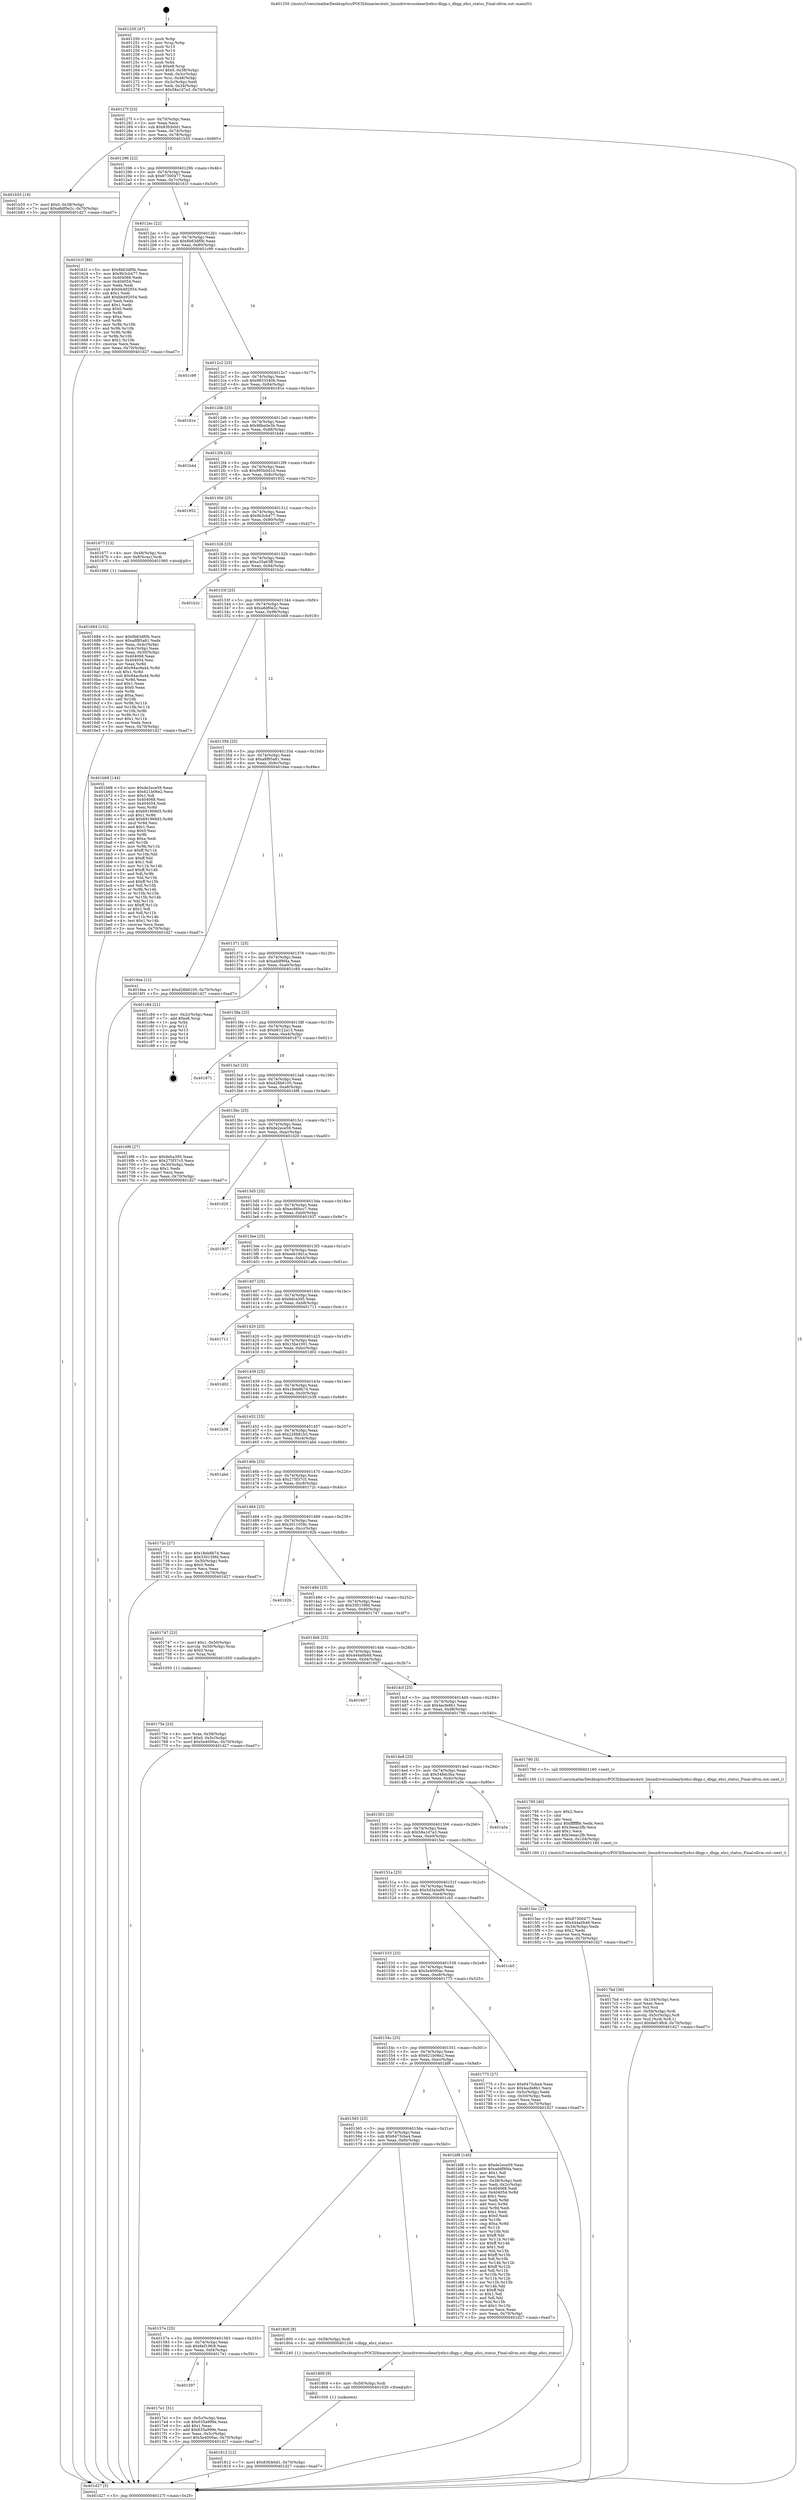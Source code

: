 digraph "0x401250" {
  label = "0x401250 (/mnt/c/Users/mathe/Desktop/tcc/POCII/binaries/extr_linuxdriversusbearlyehci-dbgp.c_dbgp_ehci_status_Final-ollvm.out::main(0))"
  labelloc = "t"
  node[shape=record]

  Entry [label="",width=0.3,height=0.3,shape=circle,fillcolor=black,style=filled]
  "0x40127f" [label="{
     0x40127f [23]\l
     | [instrs]\l
     &nbsp;&nbsp;0x40127f \<+3\>: mov -0x70(%rbp),%eax\l
     &nbsp;&nbsp;0x401282 \<+2\>: mov %eax,%ecx\l
     &nbsp;&nbsp;0x401284 \<+6\>: sub $0x83fcb0d1,%ecx\l
     &nbsp;&nbsp;0x40128a \<+3\>: mov %eax,-0x74(%rbp)\l
     &nbsp;&nbsp;0x40128d \<+3\>: mov %ecx,-0x78(%rbp)\l
     &nbsp;&nbsp;0x401290 \<+6\>: je 0000000000401b55 \<main+0x905\>\l
  }"]
  "0x401b55" [label="{
     0x401b55 [19]\l
     | [instrs]\l
     &nbsp;&nbsp;0x401b55 \<+7\>: movl $0x0,-0x38(%rbp)\l
     &nbsp;&nbsp;0x401b5c \<+7\>: movl $0xa8df0e2c,-0x70(%rbp)\l
     &nbsp;&nbsp;0x401b63 \<+5\>: jmp 0000000000401d27 \<main+0xad7\>\l
  }"]
  "0x401296" [label="{
     0x401296 [22]\l
     | [instrs]\l
     &nbsp;&nbsp;0x401296 \<+5\>: jmp 000000000040129b \<main+0x4b\>\l
     &nbsp;&nbsp;0x40129b \<+3\>: mov -0x74(%rbp),%eax\l
     &nbsp;&nbsp;0x40129e \<+5\>: sub $0x87300477,%eax\l
     &nbsp;&nbsp;0x4012a3 \<+3\>: mov %eax,-0x7c(%rbp)\l
     &nbsp;&nbsp;0x4012a6 \<+6\>: je 000000000040161f \<main+0x3cf\>\l
  }"]
  Exit [label="",width=0.3,height=0.3,shape=circle,fillcolor=black,style=filled,peripheries=2]
  "0x40161f" [label="{
     0x40161f [88]\l
     | [instrs]\l
     &nbsp;&nbsp;0x40161f \<+5\>: mov $0x8b63df0b,%eax\l
     &nbsp;&nbsp;0x401624 \<+5\>: mov $0x9b3cb477,%ecx\l
     &nbsp;&nbsp;0x401629 \<+7\>: mov 0x404068,%edx\l
     &nbsp;&nbsp;0x401630 \<+7\>: mov 0x404054,%esi\l
     &nbsp;&nbsp;0x401637 \<+2\>: mov %edx,%edi\l
     &nbsp;&nbsp;0x401639 \<+6\>: sub $0xbb492054,%edi\l
     &nbsp;&nbsp;0x40163f \<+3\>: sub $0x1,%edi\l
     &nbsp;&nbsp;0x401642 \<+6\>: add $0xbb492054,%edi\l
     &nbsp;&nbsp;0x401648 \<+3\>: imul %edi,%edx\l
     &nbsp;&nbsp;0x40164b \<+3\>: and $0x1,%edx\l
     &nbsp;&nbsp;0x40164e \<+3\>: cmp $0x0,%edx\l
     &nbsp;&nbsp;0x401651 \<+4\>: sete %r8b\l
     &nbsp;&nbsp;0x401655 \<+3\>: cmp $0xa,%esi\l
     &nbsp;&nbsp;0x401658 \<+4\>: setl %r9b\l
     &nbsp;&nbsp;0x40165c \<+3\>: mov %r8b,%r10b\l
     &nbsp;&nbsp;0x40165f \<+3\>: and %r9b,%r10b\l
     &nbsp;&nbsp;0x401662 \<+3\>: xor %r9b,%r8b\l
     &nbsp;&nbsp;0x401665 \<+3\>: or %r8b,%r10b\l
     &nbsp;&nbsp;0x401668 \<+4\>: test $0x1,%r10b\l
     &nbsp;&nbsp;0x40166c \<+3\>: cmovne %ecx,%eax\l
     &nbsp;&nbsp;0x40166f \<+3\>: mov %eax,-0x70(%rbp)\l
     &nbsp;&nbsp;0x401672 \<+5\>: jmp 0000000000401d27 \<main+0xad7\>\l
  }"]
  "0x4012ac" [label="{
     0x4012ac [22]\l
     | [instrs]\l
     &nbsp;&nbsp;0x4012ac \<+5\>: jmp 00000000004012b1 \<main+0x61\>\l
     &nbsp;&nbsp;0x4012b1 \<+3\>: mov -0x74(%rbp),%eax\l
     &nbsp;&nbsp;0x4012b4 \<+5\>: sub $0x8b63df0b,%eax\l
     &nbsp;&nbsp;0x4012b9 \<+3\>: mov %eax,-0x80(%rbp)\l
     &nbsp;&nbsp;0x4012bc \<+6\>: je 0000000000401c99 \<main+0xa49\>\l
  }"]
  "0x401812" [label="{
     0x401812 [12]\l
     | [instrs]\l
     &nbsp;&nbsp;0x401812 \<+7\>: movl $0x83fcb0d1,-0x70(%rbp)\l
     &nbsp;&nbsp;0x401819 \<+5\>: jmp 0000000000401d27 \<main+0xad7\>\l
  }"]
  "0x401c99" [label="{
     0x401c99\l
  }", style=dashed]
  "0x4012c2" [label="{
     0x4012c2 [25]\l
     | [instrs]\l
     &nbsp;&nbsp;0x4012c2 \<+5\>: jmp 00000000004012c7 \<main+0x77\>\l
     &nbsp;&nbsp;0x4012c7 \<+3\>: mov -0x74(%rbp),%eax\l
     &nbsp;&nbsp;0x4012ca \<+5\>: sub $0x9833340b,%eax\l
     &nbsp;&nbsp;0x4012cf \<+6\>: mov %eax,-0x84(%rbp)\l
     &nbsp;&nbsp;0x4012d5 \<+6\>: je 000000000040181e \<main+0x5ce\>\l
  }"]
  "0x401809" [label="{
     0x401809 [9]\l
     | [instrs]\l
     &nbsp;&nbsp;0x401809 \<+4\>: mov -0x58(%rbp),%rdi\l
     &nbsp;&nbsp;0x40180d \<+5\>: call 0000000000401030 \<free@plt\>\l
     | [calls]\l
     &nbsp;&nbsp;0x401030 \{1\} (unknown)\l
  }"]
  "0x40181e" [label="{
     0x40181e\l
  }", style=dashed]
  "0x4012db" [label="{
     0x4012db [25]\l
     | [instrs]\l
     &nbsp;&nbsp;0x4012db \<+5\>: jmp 00000000004012e0 \<main+0x90\>\l
     &nbsp;&nbsp;0x4012e0 \<+3\>: mov -0x74(%rbp),%eax\l
     &nbsp;&nbsp;0x4012e3 \<+5\>: sub $0x98be0e3b,%eax\l
     &nbsp;&nbsp;0x4012e8 \<+6\>: mov %eax,-0x88(%rbp)\l
     &nbsp;&nbsp;0x4012ee \<+6\>: je 0000000000401b44 \<main+0x8f4\>\l
  }"]
  "0x401597" [label="{
     0x401597\l
  }", style=dashed]
  "0x401b44" [label="{
     0x401b44\l
  }", style=dashed]
  "0x4012f4" [label="{
     0x4012f4 [25]\l
     | [instrs]\l
     &nbsp;&nbsp;0x4012f4 \<+5\>: jmp 00000000004012f9 \<main+0xa9\>\l
     &nbsp;&nbsp;0x4012f9 \<+3\>: mov -0x74(%rbp),%eax\l
     &nbsp;&nbsp;0x4012fc \<+5\>: sub $0x995b0d1d,%eax\l
     &nbsp;&nbsp;0x401301 \<+6\>: mov %eax,-0x8c(%rbp)\l
     &nbsp;&nbsp;0x401307 \<+6\>: je 0000000000401952 \<main+0x702\>\l
  }"]
  "0x4017e1" [label="{
     0x4017e1 [31]\l
     | [instrs]\l
     &nbsp;&nbsp;0x4017e1 \<+3\>: mov -0x5c(%rbp),%eax\l
     &nbsp;&nbsp;0x4017e4 \<+5\>: sub $0x635a999e,%eax\l
     &nbsp;&nbsp;0x4017e9 \<+3\>: add $0x1,%eax\l
     &nbsp;&nbsp;0x4017ec \<+5\>: add $0x635a999e,%eax\l
     &nbsp;&nbsp;0x4017f1 \<+3\>: mov %eax,-0x5c(%rbp)\l
     &nbsp;&nbsp;0x4017f4 \<+7\>: movl $0x5e4000ac,-0x70(%rbp)\l
     &nbsp;&nbsp;0x4017fb \<+5\>: jmp 0000000000401d27 \<main+0xad7\>\l
  }"]
  "0x401952" [label="{
     0x401952\l
  }", style=dashed]
  "0x40130d" [label="{
     0x40130d [25]\l
     | [instrs]\l
     &nbsp;&nbsp;0x40130d \<+5\>: jmp 0000000000401312 \<main+0xc2\>\l
     &nbsp;&nbsp;0x401312 \<+3\>: mov -0x74(%rbp),%eax\l
     &nbsp;&nbsp;0x401315 \<+5\>: sub $0x9b3cb477,%eax\l
     &nbsp;&nbsp;0x40131a \<+6\>: mov %eax,-0x90(%rbp)\l
     &nbsp;&nbsp;0x401320 \<+6\>: je 0000000000401677 \<main+0x427\>\l
  }"]
  "0x40157e" [label="{
     0x40157e [25]\l
     | [instrs]\l
     &nbsp;&nbsp;0x40157e \<+5\>: jmp 0000000000401583 \<main+0x333\>\l
     &nbsp;&nbsp;0x401583 \<+3\>: mov -0x74(%rbp),%eax\l
     &nbsp;&nbsp;0x401586 \<+5\>: sub $0x6ef19fc8,%eax\l
     &nbsp;&nbsp;0x40158b \<+6\>: mov %eax,-0xf4(%rbp)\l
     &nbsp;&nbsp;0x401591 \<+6\>: je 00000000004017e1 \<main+0x591\>\l
  }"]
  "0x401677" [label="{
     0x401677 [13]\l
     | [instrs]\l
     &nbsp;&nbsp;0x401677 \<+4\>: mov -0x48(%rbp),%rax\l
     &nbsp;&nbsp;0x40167b \<+4\>: mov 0x8(%rax),%rdi\l
     &nbsp;&nbsp;0x40167f \<+5\>: call 0000000000401060 \<atoi@plt\>\l
     | [calls]\l
     &nbsp;&nbsp;0x401060 \{1\} (unknown)\l
  }"]
  "0x401326" [label="{
     0x401326 [25]\l
     | [instrs]\l
     &nbsp;&nbsp;0x401326 \<+5\>: jmp 000000000040132b \<main+0xdb\>\l
     &nbsp;&nbsp;0x40132b \<+3\>: mov -0x74(%rbp),%eax\l
     &nbsp;&nbsp;0x40132e \<+5\>: sub $0xa35a63ff,%eax\l
     &nbsp;&nbsp;0x401333 \<+6\>: mov %eax,-0x94(%rbp)\l
     &nbsp;&nbsp;0x401339 \<+6\>: je 0000000000401b2c \<main+0x8dc\>\l
  }"]
  "0x401800" [label="{
     0x401800 [9]\l
     | [instrs]\l
     &nbsp;&nbsp;0x401800 \<+4\>: mov -0x58(%rbp),%rdi\l
     &nbsp;&nbsp;0x401804 \<+5\>: call 0000000000401240 \<dbgp_ehci_status\>\l
     | [calls]\l
     &nbsp;&nbsp;0x401240 \{1\} (/mnt/c/Users/mathe/Desktop/tcc/POCII/binaries/extr_linuxdriversusbearlyehci-dbgp.c_dbgp_ehci_status_Final-ollvm.out::dbgp_ehci_status)\l
  }"]
  "0x401b2c" [label="{
     0x401b2c\l
  }", style=dashed]
  "0x40133f" [label="{
     0x40133f [25]\l
     | [instrs]\l
     &nbsp;&nbsp;0x40133f \<+5\>: jmp 0000000000401344 \<main+0xf4\>\l
     &nbsp;&nbsp;0x401344 \<+3\>: mov -0x74(%rbp),%eax\l
     &nbsp;&nbsp;0x401347 \<+5\>: sub $0xa8df0e2c,%eax\l
     &nbsp;&nbsp;0x40134c \<+6\>: mov %eax,-0x98(%rbp)\l
     &nbsp;&nbsp;0x401352 \<+6\>: je 0000000000401b68 \<main+0x918\>\l
  }"]
  "0x401565" [label="{
     0x401565 [25]\l
     | [instrs]\l
     &nbsp;&nbsp;0x401565 \<+5\>: jmp 000000000040156a \<main+0x31a\>\l
     &nbsp;&nbsp;0x40156a \<+3\>: mov -0x74(%rbp),%eax\l
     &nbsp;&nbsp;0x40156d \<+5\>: sub $0x6473cba4,%eax\l
     &nbsp;&nbsp;0x401572 \<+6\>: mov %eax,-0xf0(%rbp)\l
     &nbsp;&nbsp;0x401578 \<+6\>: je 0000000000401800 \<main+0x5b0\>\l
  }"]
  "0x401b68" [label="{
     0x401b68 [144]\l
     | [instrs]\l
     &nbsp;&nbsp;0x401b68 \<+5\>: mov $0xde2ece59,%eax\l
     &nbsp;&nbsp;0x401b6d \<+5\>: mov $0x621b06e2,%ecx\l
     &nbsp;&nbsp;0x401b72 \<+2\>: mov $0x1,%dl\l
     &nbsp;&nbsp;0x401b74 \<+7\>: mov 0x404068,%esi\l
     &nbsp;&nbsp;0x401b7b \<+7\>: mov 0x404054,%edi\l
     &nbsp;&nbsp;0x401b82 \<+3\>: mov %esi,%r8d\l
     &nbsp;&nbsp;0x401b85 \<+7\>: sub $0x691969d3,%r8d\l
     &nbsp;&nbsp;0x401b8c \<+4\>: sub $0x1,%r8d\l
     &nbsp;&nbsp;0x401b90 \<+7\>: add $0x691969d3,%r8d\l
     &nbsp;&nbsp;0x401b97 \<+4\>: imul %r8d,%esi\l
     &nbsp;&nbsp;0x401b9b \<+3\>: and $0x1,%esi\l
     &nbsp;&nbsp;0x401b9e \<+3\>: cmp $0x0,%esi\l
     &nbsp;&nbsp;0x401ba1 \<+4\>: sete %r9b\l
     &nbsp;&nbsp;0x401ba5 \<+3\>: cmp $0xa,%edi\l
     &nbsp;&nbsp;0x401ba8 \<+4\>: setl %r10b\l
     &nbsp;&nbsp;0x401bac \<+3\>: mov %r9b,%r11b\l
     &nbsp;&nbsp;0x401baf \<+4\>: xor $0xff,%r11b\l
     &nbsp;&nbsp;0x401bb3 \<+3\>: mov %r10b,%bl\l
     &nbsp;&nbsp;0x401bb6 \<+3\>: xor $0xff,%bl\l
     &nbsp;&nbsp;0x401bb9 \<+3\>: xor $0x1,%dl\l
     &nbsp;&nbsp;0x401bbc \<+3\>: mov %r11b,%r14b\l
     &nbsp;&nbsp;0x401bbf \<+4\>: and $0xff,%r14b\l
     &nbsp;&nbsp;0x401bc3 \<+3\>: and %dl,%r9b\l
     &nbsp;&nbsp;0x401bc6 \<+3\>: mov %bl,%r15b\l
     &nbsp;&nbsp;0x401bc9 \<+4\>: and $0xff,%r15b\l
     &nbsp;&nbsp;0x401bcd \<+3\>: and %dl,%r10b\l
     &nbsp;&nbsp;0x401bd0 \<+3\>: or %r9b,%r14b\l
     &nbsp;&nbsp;0x401bd3 \<+3\>: or %r10b,%r15b\l
     &nbsp;&nbsp;0x401bd6 \<+3\>: xor %r15b,%r14b\l
     &nbsp;&nbsp;0x401bd9 \<+3\>: or %bl,%r11b\l
     &nbsp;&nbsp;0x401bdc \<+4\>: xor $0xff,%r11b\l
     &nbsp;&nbsp;0x401be0 \<+3\>: or $0x1,%dl\l
     &nbsp;&nbsp;0x401be3 \<+3\>: and %dl,%r11b\l
     &nbsp;&nbsp;0x401be6 \<+3\>: or %r11b,%r14b\l
     &nbsp;&nbsp;0x401be9 \<+4\>: test $0x1,%r14b\l
     &nbsp;&nbsp;0x401bed \<+3\>: cmovne %ecx,%eax\l
     &nbsp;&nbsp;0x401bf0 \<+3\>: mov %eax,-0x70(%rbp)\l
     &nbsp;&nbsp;0x401bf3 \<+5\>: jmp 0000000000401d27 \<main+0xad7\>\l
  }"]
  "0x401358" [label="{
     0x401358 [25]\l
     | [instrs]\l
     &nbsp;&nbsp;0x401358 \<+5\>: jmp 000000000040135d \<main+0x10d\>\l
     &nbsp;&nbsp;0x40135d \<+3\>: mov -0x74(%rbp),%eax\l
     &nbsp;&nbsp;0x401360 \<+5\>: sub $0xa8f85a81,%eax\l
     &nbsp;&nbsp;0x401365 \<+6\>: mov %eax,-0x9c(%rbp)\l
     &nbsp;&nbsp;0x40136b \<+6\>: je 00000000004016ea \<main+0x49a\>\l
  }"]
  "0x401bf8" [label="{
     0x401bf8 [140]\l
     | [instrs]\l
     &nbsp;&nbsp;0x401bf8 \<+5\>: mov $0xde2ece59,%eax\l
     &nbsp;&nbsp;0x401bfd \<+5\>: mov $0xaddf9f4a,%ecx\l
     &nbsp;&nbsp;0x401c02 \<+2\>: mov $0x1,%dl\l
     &nbsp;&nbsp;0x401c04 \<+2\>: xor %esi,%esi\l
     &nbsp;&nbsp;0x401c06 \<+3\>: mov -0x38(%rbp),%edi\l
     &nbsp;&nbsp;0x401c09 \<+3\>: mov %edi,-0x2c(%rbp)\l
     &nbsp;&nbsp;0x401c0c \<+7\>: mov 0x404068,%edi\l
     &nbsp;&nbsp;0x401c13 \<+8\>: mov 0x404054,%r8d\l
     &nbsp;&nbsp;0x401c1b \<+3\>: sub $0x1,%esi\l
     &nbsp;&nbsp;0x401c1e \<+3\>: mov %edi,%r9d\l
     &nbsp;&nbsp;0x401c21 \<+3\>: add %esi,%r9d\l
     &nbsp;&nbsp;0x401c24 \<+4\>: imul %r9d,%edi\l
     &nbsp;&nbsp;0x401c28 \<+3\>: and $0x1,%edi\l
     &nbsp;&nbsp;0x401c2b \<+3\>: cmp $0x0,%edi\l
     &nbsp;&nbsp;0x401c2e \<+4\>: sete %r10b\l
     &nbsp;&nbsp;0x401c32 \<+4\>: cmp $0xa,%r8d\l
     &nbsp;&nbsp;0x401c36 \<+4\>: setl %r11b\l
     &nbsp;&nbsp;0x401c3a \<+3\>: mov %r10b,%bl\l
     &nbsp;&nbsp;0x401c3d \<+3\>: xor $0xff,%bl\l
     &nbsp;&nbsp;0x401c40 \<+3\>: mov %r11b,%r14b\l
     &nbsp;&nbsp;0x401c43 \<+4\>: xor $0xff,%r14b\l
     &nbsp;&nbsp;0x401c47 \<+3\>: xor $0x1,%dl\l
     &nbsp;&nbsp;0x401c4a \<+3\>: mov %bl,%r15b\l
     &nbsp;&nbsp;0x401c4d \<+4\>: and $0xff,%r15b\l
     &nbsp;&nbsp;0x401c51 \<+3\>: and %dl,%r10b\l
     &nbsp;&nbsp;0x401c54 \<+3\>: mov %r14b,%r12b\l
     &nbsp;&nbsp;0x401c57 \<+4\>: and $0xff,%r12b\l
     &nbsp;&nbsp;0x401c5b \<+3\>: and %dl,%r11b\l
     &nbsp;&nbsp;0x401c5e \<+3\>: or %r10b,%r15b\l
     &nbsp;&nbsp;0x401c61 \<+3\>: or %r11b,%r12b\l
     &nbsp;&nbsp;0x401c64 \<+3\>: xor %r12b,%r15b\l
     &nbsp;&nbsp;0x401c67 \<+3\>: or %r14b,%bl\l
     &nbsp;&nbsp;0x401c6a \<+3\>: xor $0xff,%bl\l
     &nbsp;&nbsp;0x401c6d \<+3\>: or $0x1,%dl\l
     &nbsp;&nbsp;0x401c70 \<+2\>: and %dl,%bl\l
     &nbsp;&nbsp;0x401c72 \<+3\>: or %bl,%r15b\l
     &nbsp;&nbsp;0x401c75 \<+4\>: test $0x1,%r15b\l
     &nbsp;&nbsp;0x401c79 \<+3\>: cmovne %ecx,%eax\l
     &nbsp;&nbsp;0x401c7c \<+3\>: mov %eax,-0x70(%rbp)\l
     &nbsp;&nbsp;0x401c7f \<+5\>: jmp 0000000000401d27 \<main+0xad7\>\l
  }"]
  "0x4016ea" [label="{
     0x4016ea [12]\l
     | [instrs]\l
     &nbsp;&nbsp;0x4016ea \<+7\>: movl $0xd26b6105,-0x70(%rbp)\l
     &nbsp;&nbsp;0x4016f1 \<+5\>: jmp 0000000000401d27 \<main+0xad7\>\l
  }"]
  "0x401371" [label="{
     0x401371 [25]\l
     | [instrs]\l
     &nbsp;&nbsp;0x401371 \<+5\>: jmp 0000000000401376 \<main+0x126\>\l
     &nbsp;&nbsp;0x401376 \<+3\>: mov -0x74(%rbp),%eax\l
     &nbsp;&nbsp;0x401379 \<+5\>: sub $0xaddf9f4a,%eax\l
     &nbsp;&nbsp;0x40137e \<+6\>: mov %eax,-0xa0(%rbp)\l
     &nbsp;&nbsp;0x401384 \<+6\>: je 0000000000401c84 \<main+0xa34\>\l
  }"]
  "0x4017bd" [label="{
     0x4017bd [36]\l
     | [instrs]\l
     &nbsp;&nbsp;0x4017bd \<+6\>: mov -0x104(%rbp),%ecx\l
     &nbsp;&nbsp;0x4017c3 \<+3\>: imul %eax,%ecx\l
     &nbsp;&nbsp;0x4017c6 \<+3\>: mov %cl,%sil\l
     &nbsp;&nbsp;0x4017c9 \<+4\>: mov -0x58(%rbp),%rdi\l
     &nbsp;&nbsp;0x4017cd \<+4\>: movslq -0x5c(%rbp),%r8\l
     &nbsp;&nbsp;0x4017d1 \<+4\>: mov %sil,(%rdi,%r8,1)\l
     &nbsp;&nbsp;0x4017d5 \<+7\>: movl $0x6ef19fc8,-0x70(%rbp)\l
     &nbsp;&nbsp;0x4017dc \<+5\>: jmp 0000000000401d27 \<main+0xad7\>\l
  }"]
  "0x401c84" [label="{
     0x401c84 [21]\l
     | [instrs]\l
     &nbsp;&nbsp;0x401c84 \<+3\>: mov -0x2c(%rbp),%eax\l
     &nbsp;&nbsp;0x401c87 \<+7\>: add $0xe8,%rsp\l
     &nbsp;&nbsp;0x401c8e \<+1\>: pop %rbx\l
     &nbsp;&nbsp;0x401c8f \<+2\>: pop %r12\l
     &nbsp;&nbsp;0x401c91 \<+2\>: pop %r13\l
     &nbsp;&nbsp;0x401c93 \<+2\>: pop %r14\l
     &nbsp;&nbsp;0x401c95 \<+2\>: pop %r15\l
     &nbsp;&nbsp;0x401c97 \<+1\>: pop %rbp\l
     &nbsp;&nbsp;0x401c98 \<+1\>: ret\l
  }"]
  "0x40138a" [label="{
     0x40138a [25]\l
     | [instrs]\l
     &nbsp;&nbsp;0x40138a \<+5\>: jmp 000000000040138f \<main+0x13f\>\l
     &nbsp;&nbsp;0x40138f \<+3\>: mov -0x74(%rbp),%eax\l
     &nbsp;&nbsp;0x401392 \<+5\>: sub $0xb6122a15,%eax\l
     &nbsp;&nbsp;0x401397 \<+6\>: mov %eax,-0xa4(%rbp)\l
     &nbsp;&nbsp;0x40139d \<+6\>: je 0000000000401871 \<main+0x621\>\l
  }"]
  "0x401795" [label="{
     0x401795 [40]\l
     | [instrs]\l
     &nbsp;&nbsp;0x401795 \<+5\>: mov $0x2,%ecx\l
     &nbsp;&nbsp;0x40179a \<+1\>: cltd\l
     &nbsp;&nbsp;0x40179b \<+2\>: idiv %ecx\l
     &nbsp;&nbsp;0x40179d \<+6\>: imul $0xfffffffe,%edx,%ecx\l
     &nbsp;&nbsp;0x4017a3 \<+6\>: sub $0x3eeac2fb,%ecx\l
     &nbsp;&nbsp;0x4017a9 \<+3\>: add $0x1,%ecx\l
     &nbsp;&nbsp;0x4017ac \<+6\>: add $0x3eeac2fb,%ecx\l
     &nbsp;&nbsp;0x4017b2 \<+6\>: mov %ecx,-0x104(%rbp)\l
     &nbsp;&nbsp;0x4017b8 \<+5\>: call 0000000000401160 \<next_i\>\l
     | [calls]\l
     &nbsp;&nbsp;0x401160 \{1\} (/mnt/c/Users/mathe/Desktop/tcc/POCII/binaries/extr_linuxdriversusbearlyehci-dbgp.c_dbgp_ehci_status_Final-ollvm.out::next_i)\l
  }"]
  "0x401871" [label="{
     0x401871\l
  }", style=dashed]
  "0x4013a3" [label="{
     0x4013a3 [25]\l
     | [instrs]\l
     &nbsp;&nbsp;0x4013a3 \<+5\>: jmp 00000000004013a8 \<main+0x158\>\l
     &nbsp;&nbsp;0x4013a8 \<+3\>: mov -0x74(%rbp),%eax\l
     &nbsp;&nbsp;0x4013ab \<+5\>: sub $0xd26b6105,%eax\l
     &nbsp;&nbsp;0x4013b0 \<+6\>: mov %eax,-0xa8(%rbp)\l
     &nbsp;&nbsp;0x4013b6 \<+6\>: je 00000000004016f6 \<main+0x4a6\>\l
  }"]
  "0x40154c" [label="{
     0x40154c [25]\l
     | [instrs]\l
     &nbsp;&nbsp;0x40154c \<+5\>: jmp 0000000000401551 \<main+0x301\>\l
     &nbsp;&nbsp;0x401551 \<+3\>: mov -0x74(%rbp),%eax\l
     &nbsp;&nbsp;0x401554 \<+5\>: sub $0x621b06e2,%eax\l
     &nbsp;&nbsp;0x401559 \<+6\>: mov %eax,-0xec(%rbp)\l
     &nbsp;&nbsp;0x40155f \<+6\>: je 0000000000401bf8 \<main+0x9a8\>\l
  }"]
  "0x4016f6" [label="{
     0x4016f6 [27]\l
     | [instrs]\l
     &nbsp;&nbsp;0x4016f6 \<+5\>: mov $0xfefca395,%eax\l
     &nbsp;&nbsp;0x4016fb \<+5\>: mov $0x275f37c5,%ecx\l
     &nbsp;&nbsp;0x401700 \<+3\>: mov -0x30(%rbp),%edx\l
     &nbsp;&nbsp;0x401703 \<+3\>: cmp $0x1,%edx\l
     &nbsp;&nbsp;0x401706 \<+3\>: cmovl %ecx,%eax\l
     &nbsp;&nbsp;0x401709 \<+3\>: mov %eax,-0x70(%rbp)\l
     &nbsp;&nbsp;0x40170c \<+5\>: jmp 0000000000401d27 \<main+0xad7\>\l
  }"]
  "0x4013bc" [label="{
     0x4013bc [25]\l
     | [instrs]\l
     &nbsp;&nbsp;0x4013bc \<+5\>: jmp 00000000004013c1 \<main+0x171\>\l
     &nbsp;&nbsp;0x4013c1 \<+3\>: mov -0x74(%rbp),%eax\l
     &nbsp;&nbsp;0x4013c4 \<+5\>: sub $0xde2ece59,%eax\l
     &nbsp;&nbsp;0x4013c9 \<+6\>: mov %eax,-0xac(%rbp)\l
     &nbsp;&nbsp;0x4013cf \<+6\>: je 0000000000401d20 \<main+0xad0\>\l
  }"]
  "0x401775" [label="{
     0x401775 [27]\l
     | [instrs]\l
     &nbsp;&nbsp;0x401775 \<+5\>: mov $0x6473cba4,%eax\l
     &nbsp;&nbsp;0x40177a \<+5\>: mov $0x4acfe8b1,%ecx\l
     &nbsp;&nbsp;0x40177f \<+3\>: mov -0x5c(%rbp),%edx\l
     &nbsp;&nbsp;0x401782 \<+3\>: cmp -0x50(%rbp),%edx\l
     &nbsp;&nbsp;0x401785 \<+3\>: cmovl %ecx,%eax\l
     &nbsp;&nbsp;0x401788 \<+3\>: mov %eax,-0x70(%rbp)\l
     &nbsp;&nbsp;0x40178b \<+5\>: jmp 0000000000401d27 \<main+0xad7\>\l
  }"]
  "0x401d20" [label="{
     0x401d20\l
  }", style=dashed]
  "0x4013d5" [label="{
     0x4013d5 [25]\l
     | [instrs]\l
     &nbsp;&nbsp;0x4013d5 \<+5\>: jmp 00000000004013da \<main+0x18a\>\l
     &nbsp;&nbsp;0x4013da \<+3\>: mov -0x74(%rbp),%eax\l
     &nbsp;&nbsp;0x4013dd \<+5\>: sub $0xec86bcc7,%eax\l
     &nbsp;&nbsp;0x4013e2 \<+6\>: mov %eax,-0xb0(%rbp)\l
     &nbsp;&nbsp;0x4013e8 \<+6\>: je 0000000000401937 \<main+0x6e7\>\l
  }"]
  "0x401533" [label="{
     0x401533 [25]\l
     | [instrs]\l
     &nbsp;&nbsp;0x401533 \<+5\>: jmp 0000000000401538 \<main+0x2e8\>\l
     &nbsp;&nbsp;0x401538 \<+3\>: mov -0x74(%rbp),%eax\l
     &nbsp;&nbsp;0x40153b \<+5\>: sub $0x5e4000ac,%eax\l
     &nbsp;&nbsp;0x401540 \<+6\>: mov %eax,-0xe8(%rbp)\l
     &nbsp;&nbsp;0x401546 \<+6\>: je 0000000000401775 \<main+0x525\>\l
  }"]
  "0x401937" [label="{
     0x401937\l
  }", style=dashed]
  "0x4013ee" [label="{
     0x4013ee [25]\l
     | [instrs]\l
     &nbsp;&nbsp;0x4013ee \<+5\>: jmp 00000000004013f3 \<main+0x1a3\>\l
     &nbsp;&nbsp;0x4013f3 \<+3\>: mov -0x74(%rbp),%eax\l
     &nbsp;&nbsp;0x4013f6 \<+5\>: sub $0xeeb18d1a,%eax\l
     &nbsp;&nbsp;0x4013fb \<+6\>: mov %eax,-0xb4(%rbp)\l
     &nbsp;&nbsp;0x401401 \<+6\>: je 0000000000401a6a \<main+0x81a\>\l
  }"]
  "0x401cb5" [label="{
     0x401cb5\l
  }", style=dashed]
  "0x401a6a" [label="{
     0x401a6a\l
  }", style=dashed]
  "0x401407" [label="{
     0x401407 [25]\l
     | [instrs]\l
     &nbsp;&nbsp;0x401407 \<+5\>: jmp 000000000040140c \<main+0x1bc\>\l
     &nbsp;&nbsp;0x40140c \<+3\>: mov -0x74(%rbp),%eax\l
     &nbsp;&nbsp;0x40140f \<+5\>: sub $0xfefca395,%eax\l
     &nbsp;&nbsp;0x401414 \<+6\>: mov %eax,-0xb8(%rbp)\l
     &nbsp;&nbsp;0x40141a \<+6\>: je 0000000000401711 \<main+0x4c1\>\l
  }"]
  "0x40175e" [label="{
     0x40175e [23]\l
     | [instrs]\l
     &nbsp;&nbsp;0x40175e \<+4\>: mov %rax,-0x58(%rbp)\l
     &nbsp;&nbsp;0x401762 \<+7\>: movl $0x0,-0x5c(%rbp)\l
     &nbsp;&nbsp;0x401769 \<+7\>: movl $0x5e4000ac,-0x70(%rbp)\l
     &nbsp;&nbsp;0x401770 \<+5\>: jmp 0000000000401d27 \<main+0xad7\>\l
  }"]
  "0x401711" [label="{
     0x401711\l
  }", style=dashed]
  "0x401420" [label="{
     0x401420 [25]\l
     | [instrs]\l
     &nbsp;&nbsp;0x401420 \<+5\>: jmp 0000000000401425 \<main+0x1d5\>\l
     &nbsp;&nbsp;0x401425 \<+3\>: mov -0x74(%rbp),%eax\l
     &nbsp;&nbsp;0x401428 \<+5\>: sub $0x15be1001,%eax\l
     &nbsp;&nbsp;0x40142d \<+6\>: mov %eax,-0xbc(%rbp)\l
     &nbsp;&nbsp;0x401433 \<+6\>: je 0000000000401d02 \<main+0xab2\>\l
  }"]
  "0x401684" [label="{
     0x401684 [102]\l
     | [instrs]\l
     &nbsp;&nbsp;0x401684 \<+5\>: mov $0x8b63df0b,%ecx\l
     &nbsp;&nbsp;0x401689 \<+5\>: mov $0xa8f85a81,%edx\l
     &nbsp;&nbsp;0x40168e \<+3\>: mov %eax,-0x4c(%rbp)\l
     &nbsp;&nbsp;0x401691 \<+3\>: mov -0x4c(%rbp),%eax\l
     &nbsp;&nbsp;0x401694 \<+3\>: mov %eax,-0x30(%rbp)\l
     &nbsp;&nbsp;0x401697 \<+7\>: mov 0x404068,%eax\l
     &nbsp;&nbsp;0x40169e \<+7\>: mov 0x404054,%esi\l
     &nbsp;&nbsp;0x4016a5 \<+3\>: mov %eax,%r8d\l
     &nbsp;&nbsp;0x4016a8 \<+7\>: add $0x94ac9a44,%r8d\l
     &nbsp;&nbsp;0x4016af \<+4\>: sub $0x1,%r8d\l
     &nbsp;&nbsp;0x4016b3 \<+7\>: sub $0x94ac9a44,%r8d\l
     &nbsp;&nbsp;0x4016ba \<+4\>: imul %r8d,%eax\l
     &nbsp;&nbsp;0x4016be \<+3\>: and $0x1,%eax\l
     &nbsp;&nbsp;0x4016c1 \<+3\>: cmp $0x0,%eax\l
     &nbsp;&nbsp;0x4016c4 \<+4\>: sete %r9b\l
     &nbsp;&nbsp;0x4016c8 \<+3\>: cmp $0xa,%esi\l
     &nbsp;&nbsp;0x4016cb \<+4\>: setl %r10b\l
     &nbsp;&nbsp;0x4016cf \<+3\>: mov %r9b,%r11b\l
     &nbsp;&nbsp;0x4016d2 \<+3\>: and %r10b,%r11b\l
     &nbsp;&nbsp;0x4016d5 \<+3\>: xor %r10b,%r9b\l
     &nbsp;&nbsp;0x4016d8 \<+3\>: or %r9b,%r11b\l
     &nbsp;&nbsp;0x4016db \<+4\>: test $0x1,%r11b\l
     &nbsp;&nbsp;0x4016df \<+3\>: cmovne %edx,%ecx\l
     &nbsp;&nbsp;0x4016e2 \<+3\>: mov %ecx,-0x70(%rbp)\l
     &nbsp;&nbsp;0x4016e5 \<+5\>: jmp 0000000000401d27 \<main+0xad7\>\l
  }"]
  "0x401d02" [label="{
     0x401d02\l
  }", style=dashed]
  "0x401439" [label="{
     0x401439 [25]\l
     | [instrs]\l
     &nbsp;&nbsp;0x401439 \<+5\>: jmp 000000000040143e \<main+0x1ee\>\l
     &nbsp;&nbsp;0x40143e \<+3\>: mov -0x74(%rbp),%eax\l
     &nbsp;&nbsp;0x401441 \<+5\>: sub $0x18eb8b74,%eax\l
     &nbsp;&nbsp;0x401446 \<+6\>: mov %eax,-0xc0(%rbp)\l
     &nbsp;&nbsp;0x40144c \<+6\>: je 0000000000401b38 \<main+0x8e8\>\l
  }"]
  "0x401250" [label="{
     0x401250 [47]\l
     | [instrs]\l
     &nbsp;&nbsp;0x401250 \<+1\>: push %rbp\l
     &nbsp;&nbsp;0x401251 \<+3\>: mov %rsp,%rbp\l
     &nbsp;&nbsp;0x401254 \<+2\>: push %r15\l
     &nbsp;&nbsp;0x401256 \<+2\>: push %r14\l
     &nbsp;&nbsp;0x401258 \<+2\>: push %r13\l
     &nbsp;&nbsp;0x40125a \<+2\>: push %r12\l
     &nbsp;&nbsp;0x40125c \<+1\>: push %rbx\l
     &nbsp;&nbsp;0x40125d \<+7\>: sub $0xe8,%rsp\l
     &nbsp;&nbsp;0x401264 \<+7\>: movl $0x0,-0x38(%rbp)\l
     &nbsp;&nbsp;0x40126b \<+3\>: mov %edi,-0x3c(%rbp)\l
     &nbsp;&nbsp;0x40126e \<+4\>: mov %rsi,-0x48(%rbp)\l
     &nbsp;&nbsp;0x401272 \<+3\>: mov -0x3c(%rbp),%edi\l
     &nbsp;&nbsp;0x401275 \<+3\>: mov %edi,-0x34(%rbp)\l
     &nbsp;&nbsp;0x401278 \<+7\>: movl $0x58a1d7a3,-0x70(%rbp)\l
  }"]
  "0x401b38" [label="{
     0x401b38\l
  }", style=dashed]
  "0x401452" [label="{
     0x401452 [25]\l
     | [instrs]\l
     &nbsp;&nbsp;0x401452 \<+5\>: jmp 0000000000401457 \<main+0x207\>\l
     &nbsp;&nbsp;0x401457 \<+3\>: mov -0x74(%rbp),%eax\l
     &nbsp;&nbsp;0x40145a \<+5\>: sub $0x226b81b3,%eax\l
     &nbsp;&nbsp;0x40145f \<+6\>: mov %eax,-0xc4(%rbp)\l
     &nbsp;&nbsp;0x401465 \<+6\>: je 0000000000401abd \<main+0x86d\>\l
  }"]
  "0x401d27" [label="{
     0x401d27 [5]\l
     | [instrs]\l
     &nbsp;&nbsp;0x401d27 \<+5\>: jmp 000000000040127f \<main+0x2f\>\l
  }"]
  "0x401abd" [label="{
     0x401abd\l
  }", style=dashed]
  "0x40146b" [label="{
     0x40146b [25]\l
     | [instrs]\l
     &nbsp;&nbsp;0x40146b \<+5\>: jmp 0000000000401470 \<main+0x220\>\l
     &nbsp;&nbsp;0x401470 \<+3\>: mov -0x74(%rbp),%eax\l
     &nbsp;&nbsp;0x401473 \<+5\>: sub $0x275f37c5,%eax\l
     &nbsp;&nbsp;0x401478 \<+6\>: mov %eax,-0xc8(%rbp)\l
     &nbsp;&nbsp;0x40147e \<+6\>: je 000000000040172c \<main+0x4dc\>\l
  }"]
  "0x40151a" [label="{
     0x40151a [25]\l
     | [instrs]\l
     &nbsp;&nbsp;0x40151a \<+5\>: jmp 000000000040151f \<main+0x2cf\>\l
     &nbsp;&nbsp;0x40151f \<+3\>: mov -0x74(%rbp),%eax\l
     &nbsp;&nbsp;0x401522 \<+5\>: sub $0x5d3a5a99,%eax\l
     &nbsp;&nbsp;0x401527 \<+6\>: mov %eax,-0xe4(%rbp)\l
     &nbsp;&nbsp;0x40152d \<+6\>: je 0000000000401cb5 \<main+0xa65\>\l
  }"]
  "0x40172c" [label="{
     0x40172c [27]\l
     | [instrs]\l
     &nbsp;&nbsp;0x40172c \<+5\>: mov $0x18eb8b74,%eax\l
     &nbsp;&nbsp;0x401731 \<+5\>: mov $0x330159fd,%ecx\l
     &nbsp;&nbsp;0x401736 \<+3\>: mov -0x30(%rbp),%edx\l
     &nbsp;&nbsp;0x401739 \<+3\>: cmp $0x0,%edx\l
     &nbsp;&nbsp;0x40173c \<+3\>: cmove %ecx,%eax\l
     &nbsp;&nbsp;0x40173f \<+3\>: mov %eax,-0x70(%rbp)\l
     &nbsp;&nbsp;0x401742 \<+5\>: jmp 0000000000401d27 \<main+0xad7\>\l
  }"]
  "0x401484" [label="{
     0x401484 [25]\l
     | [instrs]\l
     &nbsp;&nbsp;0x401484 \<+5\>: jmp 0000000000401489 \<main+0x239\>\l
     &nbsp;&nbsp;0x401489 \<+3\>: mov -0x74(%rbp),%eax\l
     &nbsp;&nbsp;0x40148c \<+5\>: sub $0x3011058c,%eax\l
     &nbsp;&nbsp;0x401491 \<+6\>: mov %eax,-0xcc(%rbp)\l
     &nbsp;&nbsp;0x401497 \<+6\>: je 000000000040192b \<main+0x6db\>\l
  }"]
  "0x4015ec" [label="{
     0x4015ec [27]\l
     | [instrs]\l
     &nbsp;&nbsp;0x4015ec \<+5\>: mov $0x87300477,%eax\l
     &nbsp;&nbsp;0x4015f1 \<+5\>: mov $0x444a0b48,%ecx\l
     &nbsp;&nbsp;0x4015f6 \<+3\>: mov -0x34(%rbp),%edx\l
     &nbsp;&nbsp;0x4015f9 \<+3\>: cmp $0x2,%edx\l
     &nbsp;&nbsp;0x4015fc \<+3\>: cmovne %ecx,%eax\l
     &nbsp;&nbsp;0x4015ff \<+3\>: mov %eax,-0x70(%rbp)\l
     &nbsp;&nbsp;0x401602 \<+5\>: jmp 0000000000401d27 \<main+0xad7\>\l
  }"]
  "0x40192b" [label="{
     0x40192b\l
  }", style=dashed]
  "0x40149d" [label="{
     0x40149d [25]\l
     | [instrs]\l
     &nbsp;&nbsp;0x40149d \<+5\>: jmp 00000000004014a2 \<main+0x252\>\l
     &nbsp;&nbsp;0x4014a2 \<+3\>: mov -0x74(%rbp),%eax\l
     &nbsp;&nbsp;0x4014a5 \<+5\>: sub $0x330159fd,%eax\l
     &nbsp;&nbsp;0x4014aa \<+6\>: mov %eax,-0xd0(%rbp)\l
     &nbsp;&nbsp;0x4014b0 \<+6\>: je 0000000000401747 \<main+0x4f7\>\l
  }"]
  "0x401501" [label="{
     0x401501 [25]\l
     | [instrs]\l
     &nbsp;&nbsp;0x401501 \<+5\>: jmp 0000000000401506 \<main+0x2b6\>\l
     &nbsp;&nbsp;0x401506 \<+3\>: mov -0x74(%rbp),%eax\l
     &nbsp;&nbsp;0x401509 \<+5\>: sub $0x58a1d7a3,%eax\l
     &nbsp;&nbsp;0x40150e \<+6\>: mov %eax,-0xe0(%rbp)\l
     &nbsp;&nbsp;0x401514 \<+6\>: je 00000000004015ec \<main+0x39c\>\l
  }"]
  "0x401747" [label="{
     0x401747 [23]\l
     | [instrs]\l
     &nbsp;&nbsp;0x401747 \<+7\>: movl $0x1,-0x50(%rbp)\l
     &nbsp;&nbsp;0x40174e \<+4\>: movslq -0x50(%rbp),%rax\l
     &nbsp;&nbsp;0x401752 \<+4\>: shl $0x0,%rax\l
     &nbsp;&nbsp;0x401756 \<+3\>: mov %rax,%rdi\l
     &nbsp;&nbsp;0x401759 \<+5\>: call 0000000000401050 \<malloc@plt\>\l
     | [calls]\l
     &nbsp;&nbsp;0x401050 \{1\} (unknown)\l
  }"]
  "0x4014b6" [label="{
     0x4014b6 [25]\l
     | [instrs]\l
     &nbsp;&nbsp;0x4014b6 \<+5\>: jmp 00000000004014bb \<main+0x26b\>\l
     &nbsp;&nbsp;0x4014bb \<+3\>: mov -0x74(%rbp),%eax\l
     &nbsp;&nbsp;0x4014be \<+5\>: sub $0x444a0b48,%eax\l
     &nbsp;&nbsp;0x4014c3 \<+6\>: mov %eax,-0xd4(%rbp)\l
     &nbsp;&nbsp;0x4014c9 \<+6\>: je 0000000000401607 \<main+0x3b7\>\l
  }"]
  "0x401a5e" [label="{
     0x401a5e\l
  }", style=dashed]
  "0x401607" [label="{
     0x401607\l
  }", style=dashed]
  "0x4014cf" [label="{
     0x4014cf [25]\l
     | [instrs]\l
     &nbsp;&nbsp;0x4014cf \<+5\>: jmp 00000000004014d4 \<main+0x284\>\l
     &nbsp;&nbsp;0x4014d4 \<+3\>: mov -0x74(%rbp),%eax\l
     &nbsp;&nbsp;0x4014d7 \<+5\>: sub $0x4acfe8b1,%eax\l
     &nbsp;&nbsp;0x4014dc \<+6\>: mov %eax,-0xd8(%rbp)\l
     &nbsp;&nbsp;0x4014e2 \<+6\>: je 0000000000401790 \<main+0x540\>\l
  }"]
  "0x4014e8" [label="{
     0x4014e8 [25]\l
     | [instrs]\l
     &nbsp;&nbsp;0x4014e8 \<+5\>: jmp 00000000004014ed \<main+0x29d\>\l
     &nbsp;&nbsp;0x4014ed \<+3\>: mov -0x74(%rbp),%eax\l
     &nbsp;&nbsp;0x4014f0 \<+5\>: sub $0x54feb3ba,%eax\l
     &nbsp;&nbsp;0x4014f5 \<+6\>: mov %eax,-0xdc(%rbp)\l
     &nbsp;&nbsp;0x4014fb \<+6\>: je 0000000000401a5e \<main+0x80e\>\l
  }"]
  "0x401790" [label="{
     0x401790 [5]\l
     | [instrs]\l
     &nbsp;&nbsp;0x401790 \<+5\>: call 0000000000401160 \<next_i\>\l
     | [calls]\l
     &nbsp;&nbsp;0x401160 \{1\} (/mnt/c/Users/mathe/Desktop/tcc/POCII/binaries/extr_linuxdriversusbearlyehci-dbgp.c_dbgp_ehci_status_Final-ollvm.out::next_i)\l
  }"]
  Entry -> "0x401250" [label=" 1"]
  "0x40127f" -> "0x401b55" [label=" 1"]
  "0x40127f" -> "0x401296" [label=" 15"]
  "0x401c84" -> Exit [label=" 1"]
  "0x401296" -> "0x40161f" [label=" 1"]
  "0x401296" -> "0x4012ac" [label=" 14"]
  "0x401bf8" -> "0x401d27" [label=" 1"]
  "0x4012ac" -> "0x401c99" [label=" 0"]
  "0x4012ac" -> "0x4012c2" [label=" 14"]
  "0x401b68" -> "0x401d27" [label=" 1"]
  "0x4012c2" -> "0x40181e" [label=" 0"]
  "0x4012c2" -> "0x4012db" [label=" 14"]
  "0x401b55" -> "0x401d27" [label=" 1"]
  "0x4012db" -> "0x401b44" [label=" 0"]
  "0x4012db" -> "0x4012f4" [label=" 14"]
  "0x401812" -> "0x401d27" [label=" 1"]
  "0x4012f4" -> "0x401952" [label=" 0"]
  "0x4012f4" -> "0x40130d" [label=" 14"]
  "0x401809" -> "0x401812" [label=" 1"]
  "0x40130d" -> "0x401677" [label=" 1"]
  "0x40130d" -> "0x401326" [label=" 13"]
  "0x4017e1" -> "0x401d27" [label=" 1"]
  "0x401326" -> "0x401b2c" [label=" 0"]
  "0x401326" -> "0x40133f" [label=" 13"]
  "0x40157e" -> "0x401597" [label=" 0"]
  "0x40133f" -> "0x401b68" [label=" 1"]
  "0x40133f" -> "0x401358" [label=" 12"]
  "0x401800" -> "0x401809" [label=" 1"]
  "0x401358" -> "0x4016ea" [label=" 1"]
  "0x401358" -> "0x401371" [label=" 11"]
  "0x401565" -> "0x40157e" [label=" 1"]
  "0x401371" -> "0x401c84" [label=" 1"]
  "0x401371" -> "0x40138a" [label=" 10"]
  "0x40157e" -> "0x4017e1" [label=" 1"]
  "0x40138a" -> "0x401871" [label=" 0"]
  "0x40138a" -> "0x4013a3" [label=" 10"]
  "0x40154c" -> "0x401565" [label=" 2"]
  "0x4013a3" -> "0x4016f6" [label=" 1"]
  "0x4013a3" -> "0x4013bc" [label=" 9"]
  "0x40154c" -> "0x401bf8" [label=" 1"]
  "0x4013bc" -> "0x401d20" [label=" 0"]
  "0x4013bc" -> "0x4013d5" [label=" 9"]
  "0x401565" -> "0x401800" [label=" 1"]
  "0x4013d5" -> "0x401937" [label=" 0"]
  "0x4013d5" -> "0x4013ee" [label=" 9"]
  "0x401795" -> "0x4017bd" [label=" 1"]
  "0x4013ee" -> "0x401a6a" [label=" 0"]
  "0x4013ee" -> "0x401407" [label=" 9"]
  "0x401790" -> "0x401795" [label=" 1"]
  "0x401407" -> "0x401711" [label=" 0"]
  "0x401407" -> "0x401420" [label=" 9"]
  "0x401533" -> "0x40154c" [label=" 3"]
  "0x401420" -> "0x401d02" [label=" 0"]
  "0x401420" -> "0x401439" [label=" 9"]
  "0x401533" -> "0x401775" [label=" 2"]
  "0x401439" -> "0x401b38" [label=" 0"]
  "0x401439" -> "0x401452" [label=" 9"]
  "0x4017bd" -> "0x401d27" [label=" 1"]
  "0x401452" -> "0x401abd" [label=" 0"]
  "0x401452" -> "0x40146b" [label=" 9"]
  "0x40151a" -> "0x401533" [label=" 5"]
  "0x40146b" -> "0x40172c" [label=" 1"]
  "0x40146b" -> "0x401484" [label=" 8"]
  "0x40151a" -> "0x401cb5" [label=" 0"]
  "0x401484" -> "0x40192b" [label=" 0"]
  "0x401484" -> "0x40149d" [label=" 8"]
  "0x401775" -> "0x401d27" [label=" 2"]
  "0x40149d" -> "0x401747" [label=" 1"]
  "0x40149d" -> "0x4014b6" [label=" 7"]
  "0x401747" -> "0x40175e" [label=" 1"]
  "0x4014b6" -> "0x401607" [label=" 0"]
  "0x4014b6" -> "0x4014cf" [label=" 7"]
  "0x40172c" -> "0x401d27" [label=" 1"]
  "0x4014cf" -> "0x401790" [label=" 1"]
  "0x4014cf" -> "0x4014e8" [label=" 6"]
  "0x4016f6" -> "0x401d27" [label=" 1"]
  "0x4014e8" -> "0x401a5e" [label=" 0"]
  "0x4014e8" -> "0x401501" [label=" 6"]
  "0x40175e" -> "0x401d27" [label=" 1"]
  "0x401501" -> "0x4015ec" [label=" 1"]
  "0x401501" -> "0x40151a" [label=" 5"]
  "0x4015ec" -> "0x401d27" [label=" 1"]
  "0x401250" -> "0x40127f" [label=" 1"]
  "0x401d27" -> "0x40127f" [label=" 15"]
  "0x40161f" -> "0x401d27" [label=" 1"]
  "0x401677" -> "0x401684" [label=" 1"]
  "0x401684" -> "0x401d27" [label=" 1"]
  "0x4016ea" -> "0x401d27" [label=" 1"]
}
